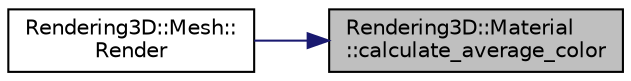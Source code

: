 digraph "Rendering3D::Material::calculate_average_color"
{
 // LATEX_PDF_SIZE
  edge [fontname="Helvetica",fontsize="10",labelfontname="Helvetica",labelfontsize="10"];
  node [fontname="Helvetica",fontsize="10",shape=record];
  rankdir="RL";
  Node1 [label="Rendering3D::Material\l::calculate_average_color",height=0.2,width=0.4,color="black", fillcolor="grey75", style="filled", fontcolor="black",tooltip="Calculate the average color in the given range."];
  Node1 -> Node2 [dir="back",color="midnightblue",fontsize="10",style="solid",fontname="Helvetica"];
  Node2 [label="Rendering3D::Mesh::\lRender",height=0.2,width=0.4,color="black", fillcolor="white", style="filled",URL="$class_rendering3_d_1_1_mesh.html#af633c14f003a0e61f13cf117724c3664",tooltip="Render the mesh."];
}
